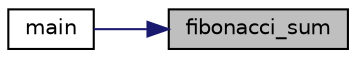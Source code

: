 digraph "fibonacci_sum"
{
 // INTERACTIVE_SVG=YES
 // LATEX_PDF_SIZE
  edge [fontname="Helvetica",fontsize="10",labelfontname="Helvetica",labelfontsize="10"];
  node [fontname="Helvetica",fontsize="10",shape=record];
  rankdir="RL";
  Node1 [label="fibonacci_sum",height=0.2,width=0.4,color="black", fillcolor="grey75", style="filled", fontcolor="black",tooltip="Devuelve el valor de la suma de todos los términos de valor par de la serie de Fibonacci menores que ..."];
  Node1 -> Node2 [dir="back",color="midnightblue",fontsize="10",style="solid",fontname="Helvetica"];
  Node2 [label="main",height=0.2,width=0.4,color="black", fillcolor="white", style="filled",URL="$fibonacci__main_8cc.html#a0ddf1224851353fc92bfbff6f499fa97",tooltip="Universidad de La Laguna Escuela Superior de Ingeniería y Tecnología Grado en Ingeniería Informática ..."];
}
